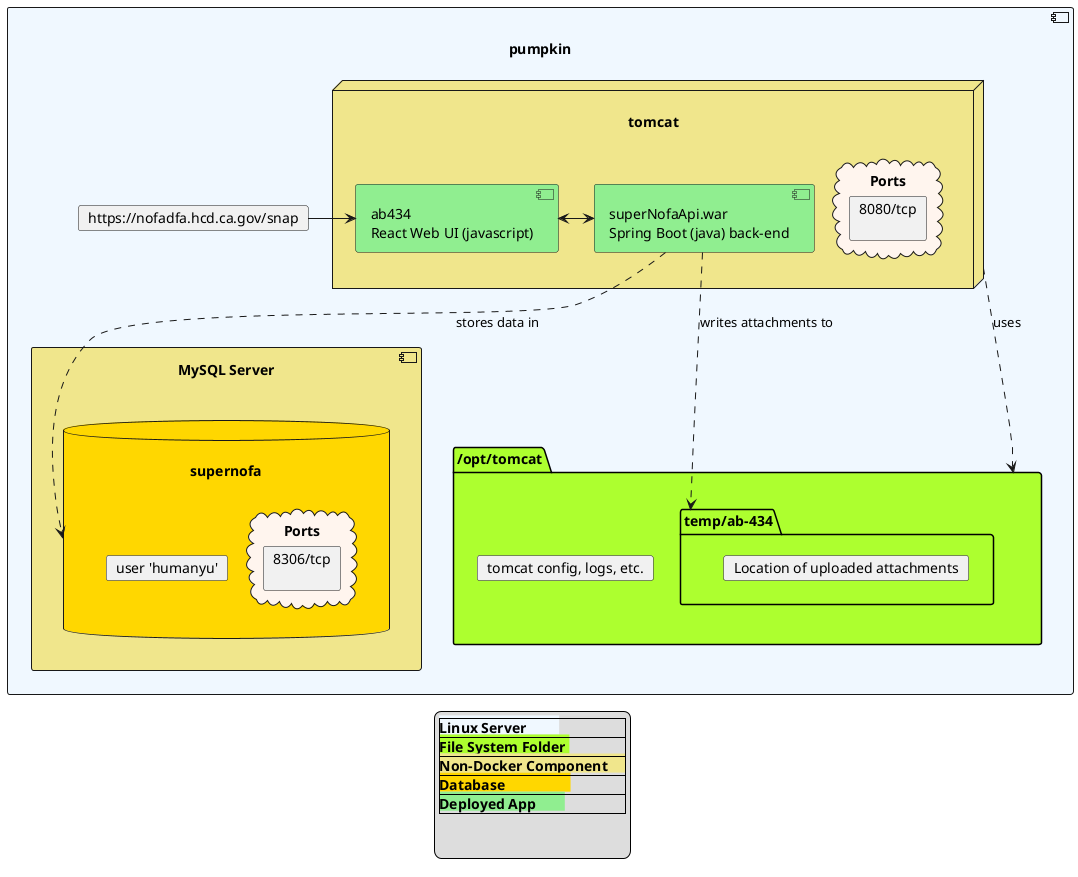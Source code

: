 @startuml "SuperNOFA on Pumpkin"
'on: 2022-01-20T13:58:52.811-08:00
' hide stereotype
legend
|<back:AliceBlue><b>Linux Server         </b></back>|
'|<back:LightGreen><b>Docker Container   </b></back>|
'|<back:SeaShell><b>Docker Network       </b></back>|
|<back:GreenYellow><b>File System Folder </b></back>|
|<back:Khaki><b>Non-Docker Component     </b></back>|
|<back:Gold><b>Database                  </b></back>|
|<back:LightGreen><b>Deployed App        </b></back>|

 
endlegend

 

	component "\npumpkin" as x136404212 #AliceBlue {

       card "https://nofadfa.hcd.ca.gov/snap" as url 

        folder   "/opt/tomcat" as ftomcat #GreenYellow {
             card "tomcat config, logs, etc."
	        folder   "temp/ab-434" as fab #GreenYellow {
                card "Location of uploaded attachments"
            }
        }


		node "\ntomcat" as ntomcat #Khaki {

            

			cloud "Ports" as xporsttomcat #SeaShell {
			card "8080/tcp\n" as pval745
            }

            component "ab434\nReact Web UI (javascript)"  as cabr #LightGreen {

                
            }
            url -> cabr

			component "superNofaApi.war\nSpring Boot (java) back-end"  as cwar #LightGreen {			
			}

            cabr <-> cwar

	}

    ftomcat  --[hidden]-- ntomcat
	 ' ntomcat  --[hidden]-- ftomcat
    
    cwar ..> fab :writes attachments to
    ntomcat ..> ftomcat :uses

	
    component "MySQL Server\n" as cdb #Khaki {

          database "\nsupernofa" as ddb #Gold {
            card "user 'humanyu'" as dbuser 
            cloud "Ports" as dbport #SeaShell {
			card "8306/tcp\n" 
            }
         }
    }

    cwar ..> ddb :stores data in




}



@enduml